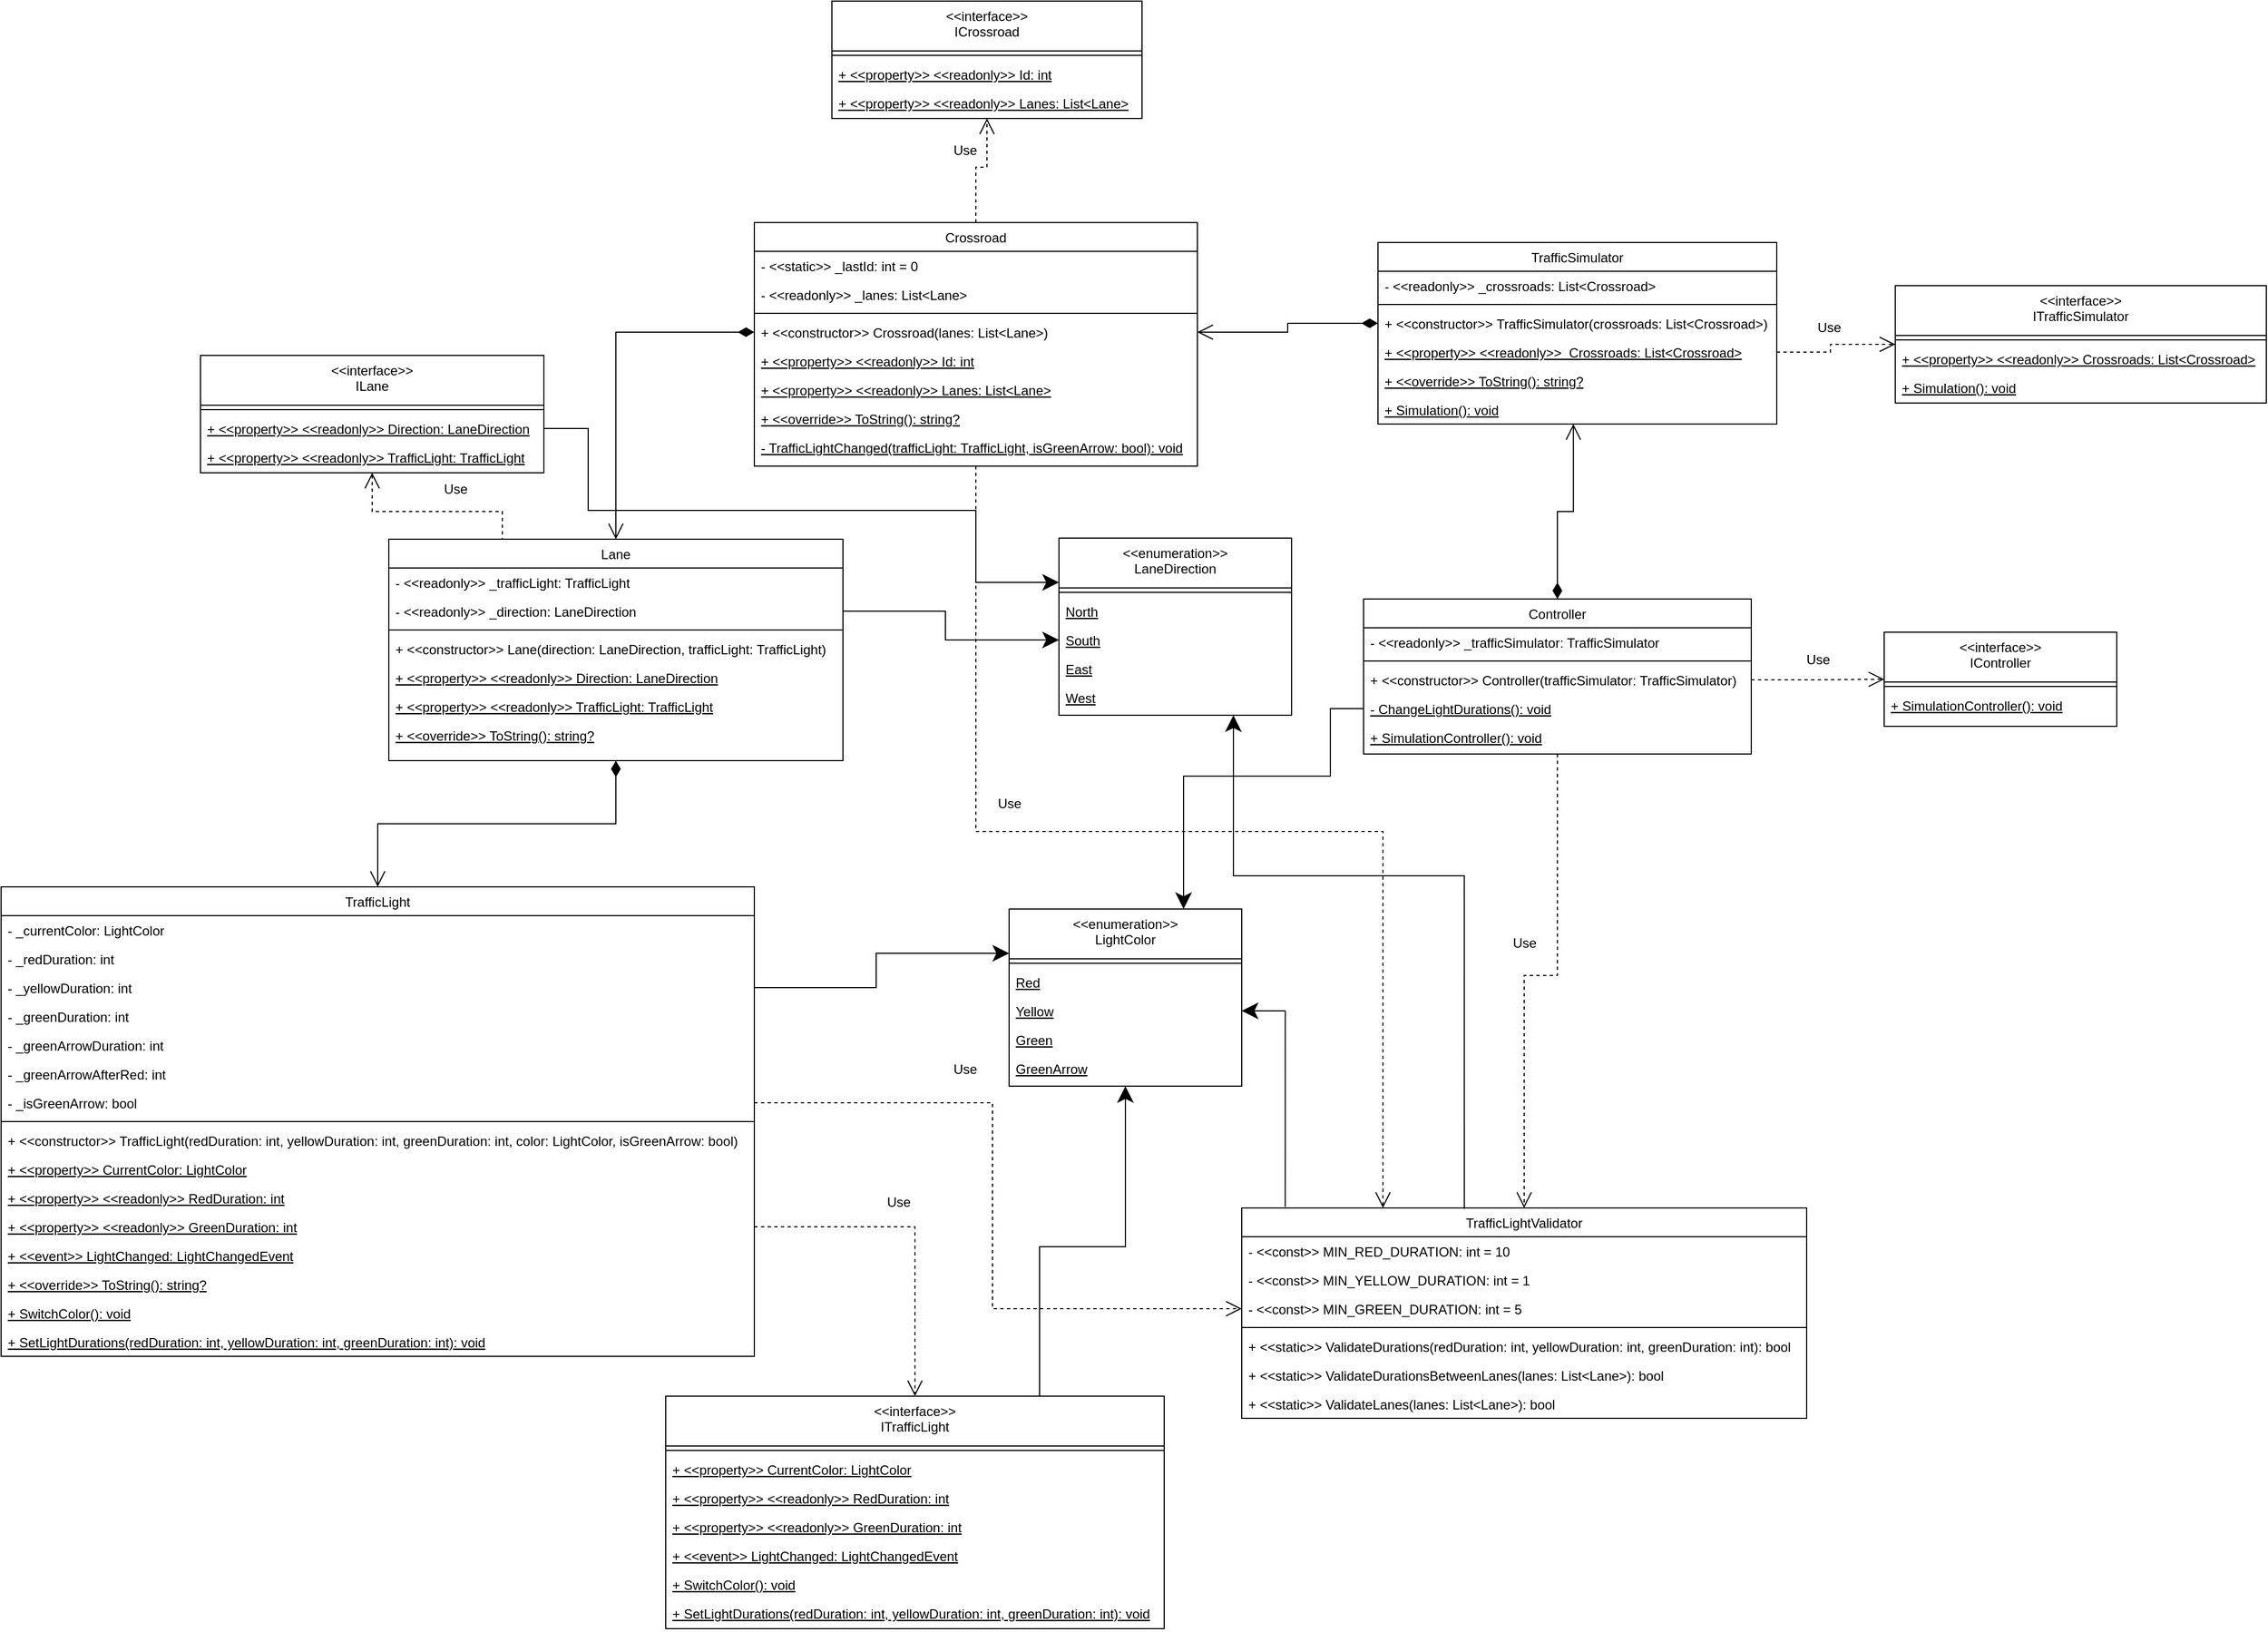 <mxfile version="21.3.2" type="device">
  <diagram id="C5RBs43oDa-KdzZeNtuy" name="Page-1">
    <mxGraphModel dx="3389" dy="2300" grid="1" gridSize="10" guides="1" tooltips="1" connect="1" arrows="1" fold="1" page="1" pageScale="1" pageWidth="827" pageHeight="1169" math="0" shadow="0">
      <root>
        <mxCell id="WIyWlLk6GJQsqaUBKTNV-0" />
        <mxCell id="WIyWlLk6GJQsqaUBKTNV-1" parent="WIyWlLk6GJQsqaUBKTNV-0" />
        <mxCell id="etwwqakSTGuI1UI_gnpn-98" style="edgeStyle=orthogonalEdgeStyle;rounded=0;orthogonalLoop=1;jettySize=auto;html=1;exitX=0.5;exitY=1;exitDx=0;exitDy=0;entryX=0.5;entryY=0;entryDx=0;entryDy=0;endSize=12;startSize=12;startArrow=diamondThin;startFill=1;endArrow=open;endFill=0;" edge="1" parent="WIyWlLk6GJQsqaUBKTNV-1" source="zkfFHV4jXpPFQw0GAbJ--0" target="etwwqakSTGuI1UI_gnpn-11">
          <mxGeometry relative="1" as="geometry" />
        </mxCell>
        <mxCell id="zkfFHV4jXpPFQw0GAbJ--0" value="Lane" style="swimlane;fontStyle=0;align=center;verticalAlign=top;childLayout=stackLayout;horizontal=1;startSize=26;horizontalStack=0;resizeParent=1;resizeLast=0;collapsible=1;marginBottom=0;rounded=0;shadow=0;strokeWidth=1;" parent="WIyWlLk6GJQsqaUBKTNV-1" vertex="1">
          <mxGeometry x="-840" y="426" width="410" height="200" as="geometry">
            <mxRectangle x="230" y="140" width="160" height="26" as="alternateBounds" />
          </mxGeometry>
        </mxCell>
        <mxCell id="etwwqakSTGuI1UI_gnpn-5" value="- &lt;&lt;readonly&gt;&gt; _trafficLight: TrafficLight" style="text;align=left;verticalAlign=top;spacingLeft=4;spacingRight=4;overflow=hidden;rotatable=0;points=[[0,0.5],[1,0.5]];portConstraint=eastwest;rounded=0;shadow=0;html=0;" vertex="1" parent="zkfFHV4jXpPFQw0GAbJ--0">
          <mxGeometry y="26" width="410" height="26" as="geometry" />
        </mxCell>
        <mxCell id="etwwqakSTGuI1UI_gnpn-6" value="- &lt;&lt;readonly&gt;&gt; _direction: LaneDirection" style="text;align=left;verticalAlign=top;spacingLeft=4;spacingRight=4;overflow=hidden;rotatable=0;points=[[0,0.5],[1,0.5]];portConstraint=eastwest;rounded=0;shadow=0;html=0;" vertex="1" parent="zkfFHV4jXpPFQw0GAbJ--0">
          <mxGeometry y="52" width="410" height="26" as="geometry" />
        </mxCell>
        <mxCell id="zkfFHV4jXpPFQw0GAbJ--4" value="" style="line;html=1;strokeWidth=1;align=left;verticalAlign=middle;spacingTop=-1;spacingLeft=3;spacingRight=3;rotatable=0;labelPosition=right;points=[];portConstraint=eastwest;" parent="zkfFHV4jXpPFQw0GAbJ--0" vertex="1">
          <mxGeometry y="78" width="410" height="8" as="geometry" />
        </mxCell>
        <mxCell id="etwwqakSTGuI1UI_gnpn-7" value="+ &lt;&lt;constructor&gt;&gt; Lane(direction: LaneDirection, trafficLight: TrafficLight)" style="text;align=left;verticalAlign=top;spacingLeft=4;spacingRight=4;overflow=hidden;rotatable=0;points=[[0,0.5],[1,0.5]];portConstraint=eastwest;" vertex="1" parent="zkfFHV4jXpPFQw0GAbJ--0">
          <mxGeometry y="86" width="410" height="26" as="geometry" />
        </mxCell>
        <mxCell id="etwwqakSTGuI1UI_gnpn-8" value="+ &lt;&lt;property&gt;&gt; &lt;&lt;readonly&gt;&gt; Direction: LaneDirection" style="text;align=left;verticalAlign=top;spacingLeft=4;spacingRight=4;overflow=hidden;rotatable=0;points=[[0,0.5],[1,0.5]];portConstraint=eastwest;fontStyle=4" vertex="1" parent="zkfFHV4jXpPFQw0GAbJ--0">
          <mxGeometry y="112" width="410" height="26" as="geometry" />
        </mxCell>
        <mxCell id="etwwqakSTGuI1UI_gnpn-9" value="+ &lt;&lt;property&gt;&gt; &lt;&lt;readonly&gt;&gt; TrafficLight: TrafficLight" style="text;align=left;verticalAlign=top;spacingLeft=4;spacingRight=4;overflow=hidden;rotatable=0;points=[[0,0.5],[1,0.5]];portConstraint=eastwest;fontStyle=4" vertex="1" parent="zkfFHV4jXpPFQw0GAbJ--0">
          <mxGeometry y="138" width="410" height="26" as="geometry" />
        </mxCell>
        <mxCell id="etwwqakSTGuI1UI_gnpn-10" value="+ &lt;&lt;override&gt;&gt; ToString(): string?" style="text;align=left;verticalAlign=top;spacingLeft=4;spacingRight=4;overflow=hidden;rotatable=0;points=[[0,0.5],[1,0.5]];portConstraint=eastwest;fontStyle=4" vertex="1" parent="zkfFHV4jXpPFQw0GAbJ--0">
          <mxGeometry y="164" width="410" height="26" as="geometry" />
        </mxCell>
        <mxCell id="etwwqakSTGuI1UI_gnpn-102" style="edgeStyle=orthogonalEdgeStyle;rounded=0;orthogonalLoop=1;jettySize=auto;html=1;exitX=0.5;exitY=1;exitDx=0;exitDy=0;entryX=0.25;entryY=0;entryDx=0;entryDy=0;dashed=1;endArrow=open;endFill=0;endSize=12;" edge="1" parent="WIyWlLk6GJQsqaUBKTNV-1" source="zkfFHV4jXpPFQw0GAbJ--6" target="etwwqakSTGuI1UI_gnpn-47">
          <mxGeometry relative="1" as="geometry" />
        </mxCell>
        <mxCell id="etwwqakSTGuI1UI_gnpn-118" style="edgeStyle=orthogonalEdgeStyle;rounded=0;orthogonalLoop=1;jettySize=auto;html=1;exitX=0.5;exitY=0;exitDx=0;exitDy=0;entryX=0.5;entryY=1;entryDx=0;entryDy=0;dashed=1;endArrow=open;endFill=0;endSize=12;startSize=12;" edge="1" parent="WIyWlLk6GJQsqaUBKTNV-1" source="zkfFHV4jXpPFQw0GAbJ--6" target="etwwqakSTGuI1UI_gnpn-61">
          <mxGeometry relative="1" as="geometry">
            <Array as="points">
              <mxPoint x="-310" y="90" />
              <mxPoint x="-300" y="90" />
            </Array>
          </mxGeometry>
        </mxCell>
        <mxCell id="zkfFHV4jXpPFQw0GAbJ--6" value="Crossroad" style="swimlane;fontStyle=0;align=center;verticalAlign=top;childLayout=stackLayout;horizontal=1;startSize=26;horizontalStack=0;resizeParent=1;resizeLast=0;collapsible=1;marginBottom=0;rounded=0;shadow=0;strokeWidth=1;" parent="WIyWlLk6GJQsqaUBKTNV-1" vertex="1">
          <mxGeometry x="-510" y="140" width="400" height="220" as="geometry">
            <mxRectangle x="130" y="380" width="160" height="26" as="alternateBounds" />
          </mxGeometry>
        </mxCell>
        <mxCell id="zkfFHV4jXpPFQw0GAbJ--7" value="- &lt;&lt;static&gt;&gt; _lastId: int = 0" style="text;align=left;verticalAlign=top;spacingLeft=4;spacingRight=4;overflow=hidden;rotatable=0;points=[[0,0.5],[1,0.5]];portConstraint=eastwest;" parent="zkfFHV4jXpPFQw0GAbJ--6" vertex="1">
          <mxGeometry y="26" width="400" height="26" as="geometry" />
        </mxCell>
        <mxCell id="zkfFHV4jXpPFQw0GAbJ--8" value="- &lt;&lt;readonly&gt;&gt; _lanes: List&lt;Lane&gt;" style="text;align=left;verticalAlign=top;spacingLeft=4;spacingRight=4;overflow=hidden;rotatable=0;points=[[0,0.5],[1,0.5]];portConstraint=eastwest;rounded=0;shadow=0;html=0;" parent="zkfFHV4jXpPFQw0GAbJ--6" vertex="1">
          <mxGeometry y="52" width="400" height="26" as="geometry" />
        </mxCell>
        <mxCell id="zkfFHV4jXpPFQw0GAbJ--9" value="" style="line;html=1;strokeWidth=1;align=left;verticalAlign=middle;spacingTop=-1;spacingLeft=3;spacingRight=3;rotatable=0;labelPosition=right;points=[];portConstraint=eastwest;" parent="zkfFHV4jXpPFQw0GAbJ--6" vertex="1">
          <mxGeometry y="78" width="400" height="8" as="geometry" />
        </mxCell>
        <mxCell id="zkfFHV4jXpPFQw0GAbJ--11" value="+ &lt;&lt;constructor&gt;&gt; Crossroad(lanes: List&lt;Lane&gt;)" style="text;align=left;verticalAlign=top;spacingLeft=4;spacingRight=4;overflow=hidden;rotatable=0;points=[[0,0.5],[1,0.5]];portConstraint=eastwest;" parent="zkfFHV4jXpPFQw0GAbJ--6" vertex="1">
          <mxGeometry y="86" width="400" height="26" as="geometry" />
        </mxCell>
        <mxCell id="zkfFHV4jXpPFQw0GAbJ--10" value="+ &lt;&lt;property&gt;&gt; &lt;&lt;readonly&gt;&gt; Id: int" style="text;align=left;verticalAlign=top;spacingLeft=4;spacingRight=4;overflow=hidden;rotatable=0;points=[[0,0.5],[1,0.5]];portConstraint=eastwest;fontStyle=4" parent="zkfFHV4jXpPFQw0GAbJ--6" vertex="1">
          <mxGeometry y="112" width="400" height="26" as="geometry" />
        </mxCell>
        <mxCell id="etwwqakSTGuI1UI_gnpn-1" value="+ &lt;&lt;property&gt;&gt; &lt;&lt;readonly&gt;&gt; Lanes: List&lt;Lane&gt;" style="text;align=left;verticalAlign=top;spacingLeft=4;spacingRight=4;overflow=hidden;rotatable=0;points=[[0,0.5],[1,0.5]];portConstraint=eastwest;fontStyle=4" vertex="1" parent="zkfFHV4jXpPFQw0GAbJ--6">
          <mxGeometry y="138" width="400" height="26" as="geometry" />
        </mxCell>
        <mxCell id="etwwqakSTGuI1UI_gnpn-2" value="+ &lt;&lt;override&gt;&gt; ToString(): string?" style="text;align=left;verticalAlign=top;spacingLeft=4;spacingRight=4;overflow=hidden;rotatable=0;points=[[0,0.5],[1,0.5]];portConstraint=eastwest;fontStyle=4" vertex="1" parent="zkfFHV4jXpPFQw0GAbJ--6">
          <mxGeometry y="164" width="400" height="26" as="geometry" />
        </mxCell>
        <mxCell id="etwwqakSTGuI1UI_gnpn-3" value="- TrafficLightChanged(trafficLight: TrafficLight, isGreenArrow: bool): void" style="text;align=left;verticalAlign=top;spacingLeft=4;spacingRight=4;overflow=hidden;rotatable=0;points=[[0,0.5],[1,0.5]];portConstraint=eastwest;fontStyle=4" vertex="1" parent="zkfFHV4jXpPFQw0GAbJ--6">
          <mxGeometry y="190" width="400" height="26" as="geometry" />
        </mxCell>
        <mxCell id="etwwqakSTGuI1UI_gnpn-11" value="TrafficLight" style="swimlane;fontStyle=0;align=center;verticalAlign=top;childLayout=stackLayout;horizontal=1;startSize=26;horizontalStack=0;resizeParent=1;resizeLast=0;collapsible=1;marginBottom=0;rounded=0;shadow=0;strokeWidth=1;" vertex="1" parent="WIyWlLk6GJQsqaUBKTNV-1">
          <mxGeometry x="-1190" y="740" width="680" height="424" as="geometry">
            <mxRectangle x="230" y="140" width="160" height="26" as="alternateBounds" />
          </mxGeometry>
        </mxCell>
        <mxCell id="etwwqakSTGuI1UI_gnpn-12" value="- _currentColor: LightColor" style="text;align=left;verticalAlign=top;spacingLeft=4;spacingRight=4;overflow=hidden;rotatable=0;points=[[0,0.5],[1,0.5]];portConstraint=eastwest;rounded=0;shadow=0;html=0;" vertex="1" parent="etwwqakSTGuI1UI_gnpn-11">
          <mxGeometry y="26" width="680" height="26" as="geometry" />
        </mxCell>
        <mxCell id="etwwqakSTGuI1UI_gnpn-21" value="- _redDuration: int" style="text;align=left;verticalAlign=top;spacingLeft=4;spacingRight=4;overflow=hidden;rotatable=0;points=[[0,0.5],[1,0.5]];portConstraint=eastwest;rounded=0;shadow=0;html=0;" vertex="1" parent="etwwqakSTGuI1UI_gnpn-11">
          <mxGeometry y="52" width="680" height="26" as="geometry" />
        </mxCell>
        <mxCell id="etwwqakSTGuI1UI_gnpn-19" value="- _yellowDuration: int" style="text;align=left;verticalAlign=top;spacingLeft=4;spacingRight=4;overflow=hidden;rotatable=0;points=[[0,0.5],[1,0.5]];portConstraint=eastwest;rounded=0;shadow=0;html=0;" vertex="1" parent="etwwqakSTGuI1UI_gnpn-11">
          <mxGeometry y="78" width="680" height="26" as="geometry" />
        </mxCell>
        <mxCell id="etwwqakSTGuI1UI_gnpn-20" value="- _greenDuration: int" style="text;align=left;verticalAlign=top;spacingLeft=4;spacingRight=4;overflow=hidden;rotatable=0;points=[[0,0.5],[1,0.5]];portConstraint=eastwest;rounded=0;shadow=0;html=0;" vertex="1" parent="etwwqakSTGuI1UI_gnpn-11">
          <mxGeometry y="104" width="680" height="26" as="geometry" />
        </mxCell>
        <mxCell id="etwwqakSTGuI1UI_gnpn-23" value="- _greenArrowDuration: int" style="text;align=left;verticalAlign=top;spacingLeft=4;spacingRight=4;overflow=hidden;rotatable=0;points=[[0,0.5],[1,0.5]];portConstraint=eastwest;rounded=0;shadow=0;html=0;" vertex="1" parent="etwwqakSTGuI1UI_gnpn-11">
          <mxGeometry y="130" width="680" height="26" as="geometry" />
        </mxCell>
        <mxCell id="etwwqakSTGuI1UI_gnpn-13" value="- _greenArrowAfterRed: int" style="text;align=left;verticalAlign=top;spacingLeft=4;spacingRight=4;overflow=hidden;rotatable=0;points=[[0,0.5],[1,0.5]];portConstraint=eastwest;rounded=0;shadow=0;html=0;" vertex="1" parent="etwwqakSTGuI1UI_gnpn-11">
          <mxGeometry y="156" width="680" height="26" as="geometry" />
        </mxCell>
        <mxCell id="etwwqakSTGuI1UI_gnpn-22" value="- _isGreenArrow: bool" style="text;align=left;verticalAlign=top;spacingLeft=4;spacingRight=4;overflow=hidden;rotatable=0;points=[[0,0.5],[1,0.5]];portConstraint=eastwest;rounded=0;shadow=0;html=0;" vertex="1" parent="etwwqakSTGuI1UI_gnpn-11">
          <mxGeometry y="182" width="680" height="26" as="geometry" />
        </mxCell>
        <mxCell id="etwwqakSTGuI1UI_gnpn-14" value="" style="line;html=1;strokeWidth=1;align=left;verticalAlign=middle;spacingTop=-1;spacingLeft=3;spacingRight=3;rotatable=0;labelPosition=right;points=[];portConstraint=eastwest;" vertex="1" parent="etwwqakSTGuI1UI_gnpn-11">
          <mxGeometry y="208" width="680" height="8" as="geometry" />
        </mxCell>
        <mxCell id="etwwqakSTGuI1UI_gnpn-15" value="+ &lt;&lt;constructor&gt;&gt; TrafficLight(redDuration: int, yellowDuration: int, greenDuration: int, color: LightColor, isGreenArrow: bool)" style="text;align=left;verticalAlign=top;spacingLeft=4;spacingRight=4;overflow=hidden;rotatable=0;points=[[0,0.5],[1,0.5]];portConstraint=eastwest;" vertex="1" parent="etwwqakSTGuI1UI_gnpn-11">
          <mxGeometry y="216" width="680" height="26" as="geometry" />
        </mxCell>
        <mxCell id="etwwqakSTGuI1UI_gnpn-16" value="+ &lt;&lt;property&gt;&gt; CurrentColor: LightColor" style="text;align=left;verticalAlign=top;spacingLeft=4;spacingRight=4;overflow=hidden;rotatable=0;points=[[0,0.5],[1,0.5]];portConstraint=eastwest;fontStyle=4" vertex="1" parent="etwwqakSTGuI1UI_gnpn-11">
          <mxGeometry y="242" width="680" height="26" as="geometry" />
        </mxCell>
        <mxCell id="etwwqakSTGuI1UI_gnpn-25" value="+ &lt;&lt;property&gt;&gt; &lt;&lt;readonly&gt;&gt; RedDuration: int" style="text;align=left;verticalAlign=top;spacingLeft=4;spacingRight=4;overflow=hidden;rotatable=0;points=[[0,0.5],[1,0.5]];portConstraint=eastwest;fontStyle=4" vertex="1" parent="etwwqakSTGuI1UI_gnpn-11">
          <mxGeometry y="268" width="680" height="26" as="geometry" />
        </mxCell>
        <mxCell id="etwwqakSTGuI1UI_gnpn-17" value="+ &lt;&lt;property&gt;&gt; &lt;&lt;readonly&gt;&gt; GreenDuration: int" style="text;align=left;verticalAlign=top;spacingLeft=4;spacingRight=4;overflow=hidden;rotatable=0;points=[[0,0.5],[1,0.5]];portConstraint=eastwest;fontStyle=4" vertex="1" parent="etwwqakSTGuI1UI_gnpn-11">
          <mxGeometry y="294" width="680" height="26" as="geometry" />
        </mxCell>
        <mxCell id="etwwqakSTGuI1UI_gnpn-26" value="+ &lt;&lt;event&gt;&gt; LightChanged: LightChangedEvent" style="text;align=left;verticalAlign=top;spacingLeft=4;spacingRight=4;overflow=hidden;rotatable=0;points=[[0,0.5],[1,0.5]];portConstraint=eastwest;fontStyle=4" vertex="1" parent="etwwqakSTGuI1UI_gnpn-11">
          <mxGeometry y="320" width="680" height="26" as="geometry" />
        </mxCell>
        <mxCell id="etwwqakSTGuI1UI_gnpn-18" value="+ &lt;&lt;override&gt;&gt; ToString(): string?" style="text;align=left;verticalAlign=top;spacingLeft=4;spacingRight=4;overflow=hidden;rotatable=0;points=[[0,0.5],[1,0.5]];portConstraint=eastwest;fontStyle=4" vertex="1" parent="etwwqakSTGuI1UI_gnpn-11">
          <mxGeometry y="346" width="680" height="26" as="geometry" />
        </mxCell>
        <mxCell id="etwwqakSTGuI1UI_gnpn-27" value="+ SwitchColor(): void" style="text;align=left;verticalAlign=top;spacingLeft=4;spacingRight=4;overflow=hidden;rotatable=0;points=[[0,0.5],[1,0.5]];portConstraint=eastwest;fontStyle=4" vertex="1" parent="etwwqakSTGuI1UI_gnpn-11">
          <mxGeometry y="372" width="680" height="26" as="geometry" />
        </mxCell>
        <mxCell id="etwwqakSTGuI1UI_gnpn-28" value="+ SetLightDurations(redDuration: int, yellowDuration: int, greenDuration: int): void" style="text;align=left;verticalAlign=top;spacingLeft=4;spacingRight=4;overflow=hidden;rotatable=0;points=[[0,0.5],[1,0.5]];portConstraint=eastwest;fontStyle=4" vertex="1" parent="etwwqakSTGuI1UI_gnpn-11">
          <mxGeometry y="398" width="680" height="26" as="geometry" />
        </mxCell>
        <mxCell id="etwwqakSTGuI1UI_gnpn-29" value="TrafficSimulator" style="swimlane;fontStyle=0;align=center;verticalAlign=top;childLayout=stackLayout;horizontal=1;startSize=26;horizontalStack=0;resizeParent=1;resizeLast=0;collapsible=1;marginBottom=0;rounded=0;shadow=0;strokeWidth=1;" vertex="1" parent="WIyWlLk6GJQsqaUBKTNV-1">
          <mxGeometry x="53" y="158" width="360" height="164" as="geometry">
            <mxRectangle x="230" y="140" width="160" height="26" as="alternateBounds" />
          </mxGeometry>
        </mxCell>
        <mxCell id="etwwqakSTGuI1UI_gnpn-30" value="- &lt;&lt;readonly&gt;&gt; _crossroads: List&lt;Crossroad&gt;" style="text;align=left;verticalAlign=top;spacingLeft=4;spacingRight=4;overflow=hidden;rotatable=0;points=[[0,0.5],[1,0.5]];portConstraint=eastwest;rounded=0;shadow=0;html=0;" vertex="1" parent="etwwqakSTGuI1UI_gnpn-29">
          <mxGeometry y="26" width="360" height="26" as="geometry" />
        </mxCell>
        <mxCell id="etwwqakSTGuI1UI_gnpn-32" value="" style="line;html=1;strokeWidth=1;align=left;verticalAlign=middle;spacingTop=-1;spacingLeft=3;spacingRight=3;rotatable=0;labelPosition=right;points=[];portConstraint=eastwest;" vertex="1" parent="etwwqakSTGuI1UI_gnpn-29">
          <mxGeometry y="52" width="360" height="8" as="geometry" />
        </mxCell>
        <mxCell id="etwwqakSTGuI1UI_gnpn-33" value="+ &lt;&lt;constructor&gt;&gt; TrafficSimulator(crossroads: List&lt;Crossroad&gt;)" style="text;align=left;verticalAlign=top;spacingLeft=4;spacingRight=4;overflow=hidden;rotatable=0;points=[[0,0.5],[1,0.5]];portConstraint=eastwest;" vertex="1" parent="etwwqakSTGuI1UI_gnpn-29">
          <mxGeometry y="60" width="360" height="26" as="geometry" />
        </mxCell>
        <mxCell id="etwwqakSTGuI1UI_gnpn-34" value="+ &lt;&lt;property&gt;&gt; &lt;&lt;readonly&gt;&gt;  Crossroads: List&lt;Crossroad&gt;" style="text;align=left;verticalAlign=top;spacingLeft=4;spacingRight=4;overflow=hidden;rotatable=0;points=[[0,0.5],[1,0.5]];portConstraint=eastwest;fontStyle=4" vertex="1" parent="etwwqakSTGuI1UI_gnpn-29">
          <mxGeometry y="86" width="360" height="26" as="geometry" />
        </mxCell>
        <mxCell id="etwwqakSTGuI1UI_gnpn-36" value="+ &lt;&lt;override&gt;&gt; ToString(): string?" style="text;align=left;verticalAlign=top;spacingLeft=4;spacingRight=4;overflow=hidden;rotatable=0;points=[[0,0.5],[1,0.5]];portConstraint=eastwest;fontStyle=4" vertex="1" parent="etwwqakSTGuI1UI_gnpn-29">
          <mxGeometry y="112" width="360" height="26" as="geometry" />
        </mxCell>
        <mxCell id="etwwqakSTGuI1UI_gnpn-38" value="+ Simulation(): void" style="text;align=left;verticalAlign=top;spacingLeft=4;spacingRight=4;overflow=hidden;rotatable=0;points=[[0,0.5],[1,0.5]];portConstraint=eastwest;fontStyle=4" vertex="1" parent="etwwqakSTGuI1UI_gnpn-29">
          <mxGeometry y="138" width="360" height="26" as="geometry" />
        </mxCell>
        <mxCell id="etwwqakSTGuI1UI_gnpn-105" style="edgeStyle=orthogonalEdgeStyle;rounded=0;orthogonalLoop=1;jettySize=auto;html=1;exitX=0.5;exitY=0;exitDx=0;exitDy=0;entryX=0.49;entryY=1;entryDx=0;entryDy=0;entryPerimeter=0;endSize=12;startSize=12;startArrow=diamondThin;startFill=1;endArrow=open;endFill=0;" edge="1" parent="WIyWlLk6GJQsqaUBKTNV-1" source="etwwqakSTGuI1UI_gnpn-39" target="etwwqakSTGuI1UI_gnpn-38">
          <mxGeometry relative="1" as="geometry" />
        </mxCell>
        <mxCell id="etwwqakSTGuI1UI_gnpn-106" style="edgeStyle=orthogonalEdgeStyle;rounded=0;orthogonalLoop=1;jettySize=auto;html=1;exitX=0.5;exitY=1;exitDx=0;exitDy=0;entryX=0.5;entryY=0;entryDx=0;entryDy=0;dashed=1;endArrow=open;endFill=0;endSize=12;" edge="1" parent="WIyWlLk6GJQsqaUBKTNV-1" source="etwwqakSTGuI1UI_gnpn-39" target="etwwqakSTGuI1UI_gnpn-47">
          <mxGeometry relative="1" as="geometry" />
        </mxCell>
        <mxCell id="etwwqakSTGuI1UI_gnpn-39" value="Controller" style="swimlane;fontStyle=0;align=center;verticalAlign=top;childLayout=stackLayout;horizontal=1;startSize=26;horizontalStack=0;resizeParent=1;resizeLast=0;collapsible=1;marginBottom=0;rounded=0;shadow=0;strokeWidth=1;" vertex="1" parent="WIyWlLk6GJQsqaUBKTNV-1">
          <mxGeometry x="40" y="480" width="350" height="140" as="geometry">
            <mxRectangle x="230" y="140" width="160" height="26" as="alternateBounds" />
          </mxGeometry>
        </mxCell>
        <mxCell id="etwwqakSTGuI1UI_gnpn-40" value="- &lt;&lt;readonly&gt;&gt; _trafficSimulator: TrafficSimulator" style="text;align=left;verticalAlign=top;spacingLeft=4;spacingRight=4;overflow=hidden;rotatable=0;points=[[0,0.5],[1,0.5]];portConstraint=eastwest;rounded=0;shadow=0;html=0;" vertex="1" parent="etwwqakSTGuI1UI_gnpn-39">
          <mxGeometry y="26" width="350" height="26" as="geometry" />
        </mxCell>
        <mxCell id="etwwqakSTGuI1UI_gnpn-41" value="" style="line;html=1;strokeWidth=1;align=left;verticalAlign=middle;spacingTop=-1;spacingLeft=3;spacingRight=3;rotatable=0;labelPosition=right;points=[];portConstraint=eastwest;" vertex="1" parent="etwwqakSTGuI1UI_gnpn-39">
          <mxGeometry y="52" width="350" height="8" as="geometry" />
        </mxCell>
        <mxCell id="etwwqakSTGuI1UI_gnpn-42" value="+ &lt;&lt;constructor&gt;&gt; Controller(trafficSimulator: TrafficSimulator)" style="text;align=left;verticalAlign=top;spacingLeft=4;spacingRight=4;overflow=hidden;rotatable=0;points=[[0,0.5],[1,0.5]];portConstraint=eastwest;" vertex="1" parent="etwwqakSTGuI1UI_gnpn-39">
          <mxGeometry y="60" width="350" height="26" as="geometry" />
        </mxCell>
        <mxCell id="etwwqakSTGuI1UI_gnpn-45" value="- ChangeLightDurations(): void" style="text;align=left;verticalAlign=top;spacingLeft=4;spacingRight=4;overflow=hidden;rotatable=0;points=[[0,0.5],[1,0.5]];portConstraint=eastwest;fontStyle=4" vertex="1" parent="etwwqakSTGuI1UI_gnpn-39">
          <mxGeometry y="86" width="350" height="26" as="geometry" />
        </mxCell>
        <mxCell id="etwwqakSTGuI1UI_gnpn-46" value="+ SimulationController(): void" style="text;align=left;verticalAlign=top;spacingLeft=4;spacingRight=4;overflow=hidden;rotatable=0;points=[[0,0.5],[1,0.5]];portConstraint=eastwest;fontStyle=4" vertex="1" parent="etwwqakSTGuI1UI_gnpn-39">
          <mxGeometry y="112" width="350" height="26" as="geometry" />
        </mxCell>
        <mxCell id="etwwqakSTGuI1UI_gnpn-47" value="TrafficLightValidator" style="swimlane;fontStyle=0;align=center;verticalAlign=top;childLayout=stackLayout;horizontal=1;startSize=26;horizontalStack=0;resizeParent=1;resizeLast=0;collapsible=1;marginBottom=0;rounded=0;shadow=0;strokeWidth=1;" vertex="1" parent="WIyWlLk6GJQsqaUBKTNV-1">
          <mxGeometry x="-70" y="1030" width="510" height="190" as="geometry">
            <mxRectangle x="230" y="140" width="160" height="26" as="alternateBounds" />
          </mxGeometry>
        </mxCell>
        <mxCell id="etwwqakSTGuI1UI_gnpn-48" value="- &lt;&lt;const&gt;&gt; MIN_RED_DURATION: int = 10" style="text;align=left;verticalAlign=top;spacingLeft=4;spacingRight=4;overflow=hidden;rotatable=0;points=[[0,0.5],[1,0.5]];portConstraint=eastwest;rounded=0;shadow=0;html=0;" vertex="1" parent="etwwqakSTGuI1UI_gnpn-47">
          <mxGeometry y="26" width="510" height="26" as="geometry" />
        </mxCell>
        <mxCell id="etwwqakSTGuI1UI_gnpn-54" value="- &lt;&lt;const&gt;&gt; MIN_YELLOW_DURATION: int = 1" style="text;align=left;verticalAlign=top;spacingLeft=4;spacingRight=4;overflow=hidden;rotatable=0;points=[[0,0.5],[1,0.5]];portConstraint=eastwest;rounded=0;shadow=0;html=0;" vertex="1" parent="etwwqakSTGuI1UI_gnpn-47">
          <mxGeometry y="52" width="510" height="26" as="geometry" />
        </mxCell>
        <mxCell id="etwwqakSTGuI1UI_gnpn-53" value="- &lt;&lt;const&gt;&gt; MIN_GREEN_DURATION: int = 5" style="text;align=left;verticalAlign=top;spacingLeft=4;spacingRight=4;overflow=hidden;rotatable=0;points=[[0,0.5],[1,0.5]];portConstraint=eastwest;rounded=0;shadow=0;html=0;" vertex="1" parent="etwwqakSTGuI1UI_gnpn-47">
          <mxGeometry y="78" width="510" height="26" as="geometry" />
        </mxCell>
        <mxCell id="etwwqakSTGuI1UI_gnpn-49" value="" style="line;html=1;strokeWidth=1;align=left;verticalAlign=middle;spacingTop=-1;spacingLeft=3;spacingRight=3;rotatable=0;labelPosition=right;points=[];portConstraint=eastwest;" vertex="1" parent="etwwqakSTGuI1UI_gnpn-47">
          <mxGeometry y="104" width="510" height="8" as="geometry" />
        </mxCell>
        <mxCell id="etwwqakSTGuI1UI_gnpn-50" value="+ &lt;&lt;static&gt;&gt; ValidateDurations(redDuration: int, yellowDuration: int, greenDuration: int): bool" style="text;align=left;verticalAlign=top;spacingLeft=4;spacingRight=4;overflow=hidden;rotatable=0;points=[[0,0.5],[1,0.5]];portConstraint=eastwest;" vertex="1" parent="etwwqakSTGuI1UI_gnpn-47">
          <mxGeometry y="112" width="510" height="26" as="geometry" />
        </mxCell>
        <mxCell id="etwwqakSTGuI1UI_gnpn-55" value="+ &lt;&lt;static&gt;&gt; ValidateDurationsBetweenLanes(lanes: List&lt;Lane&gt;): bool" style="text;align=left;verticalAlign=top;spacingLeft=4;spacingRight=4;overflow=hidden;rotatable=0;points=[[0,0.5],[1,0.5]];portConstraint=eastwest;" vertex="1" parent="etwwqakSTGuI1UI_gnpn-47">
          <mxGeometry y="138" width="510" height="26" as="geometry" />
        </mxCell>
        <mxCell id="etwwqakSTGuI1UI_gnpn-56" value="+ &lt;&lt;static&gt;&gt; ValidateLanes(lanes: List&lt;Lane&gt;): bool" style="text;align=left;verticalAlign=top;spacingLeft=4;spacingRight=4;overflow=hidden;rotatable=0;points=[[0,0.5],[1,0.5]];portConstraint=eastwest;" vertex="1" parent="etwwqakSTGuI1UI_gnpn-47">
          <mxGeometry y="164" width="510" height="26" as="geometry" />
        </mxCell>
        <mxCell id="etwwqakSTGuI1UI_gnpn-57" value="&lt;&lt;interface&gt;&gt;&#xa;IController" style="swimlane;fontStyle=0;align=center;verticalAlign=top;childLayout=stackLayout;horizontal=1;startSize=45;horizontalStack=0;resizeParent=1;resizeLast=0;collapsible=1;marginBottom=0;rounded=0;shadow=0;strokeWidth=1;" vertex="1" parent="WIyWlLk6GJQsqaUBKTNV-1">
          <mxGeometry x="510" y="510" width="210" height="85" as="geometry">
            <mxRectangle x="340" y="380" width="170" height="26" as="alternateBounds" />
          </mxGeometry>
        </mxCell>
        <mxCell id="etwwqakSTGuI1UI_gnpn-59" value="" style="line;html=1;strokeWidth=1;align=left;verticalAlign=middle;spacingTop=-1;spacingLeft=3;spacingRight=3;rotatable=0;labelPosition=right;points=[];portConstraint=eastwest;" vertex="1" parent="etwwqakSTGuI1UI_gnpn-57">
          <mxGeometry y="45" width="210" height="8" as="geometry" />
        </mxCell>
        <mxCell id="etwwqakSTGuI1UI_gnpn-60" value="+ SimulationController(): void" style="text;align=left;verticalAlign=top;spacingLeft=4;spacingRight=4;overflow=hidden;rotatable=0;points=[[0,0.5],[1,0.5]];portConstraint=eastwest;fontStyle=4" vertex="1" parent="etwwqakSTGuI1UI_gnpn-57">
          <mxGeometry y="53" width="210" height="26" as="geometry" />
        </mxCell>
        <mxCell id="etwwqakSTGuI1UI_gnpn-61" value="&lt;&lt;interface&gt;&gt;&#xa;ICrossroad" style="swimlane;fontStyle=0;align=center;verticalAlign=top;childLayout=stackLayout;horizontal=1;startSize=45;horizontalStack=0;resizeParent=1;resizeLast=0;collapsible=1;marginBottom=0;rounded=0;shadow=0;strokeWidth=1;" vertex="1" parent="WIyWlLk6GJQsqaUBKTNV-1">
          <mxGeometry x="-440" y="-60" width="280" height="106" as="geometry">
            <mxRectangle x="340" y="380" width="170" height="26" as="alternateBounds" />
          </mxGeometry>
        </mxCell>
        <mxCell id="etwwqakSTGuI1UI_gnpn-62" value="" style="line;html=1;strokeWidth=1;align=left;verticalAlign=middle;spacingTop=-1;spacingLeft=3;spacingRight=3;rotatable=0;labelPosition=right;points=[];portConstraint=eastwest;" vertex="1" parent="etwwqakSTGuI1UI_gnpn-61">
          <mxGeometry y="45" width="280" height="8" as="geometry" />
        </mxCell>
        <mxCell id="etwwqakSTGuI1UI_gnpn-64" value="+ &lt;&lt;property&gt;&gt; &lt;&lt;readonly&gt;&gt; Id: int" style="text;align=left;verticalAlign=top;spacingLeft=4;spacingRight=4;overflow=hidden;rotatable=0;points=[[0,0.5],[1,0.5]];portConstraint=eastwest;fontStyle=4" vertex="1" parent="etwwqakSTGuI1UI_gnpn-61">
          <mxGeometry y="53" width="280" height="26" as="geometry" />
        </mxCell>
        <mxCell id="etwwqakSTGuI1UI_gnpn-65" value="+ &lt;&lt;property&gt;&gt; &lt;&lt;readonly&gt;&gt; Lanes: List&lt;Lane&gt;" style="text;align=left;verticalAlign=top;spacingLeft=4;spacingRight=4;overflow=hidden;rotatable=0;points=[[0,0.5],[1,0.5]];portConstraint=eastwest;fontStyle=4" vertex="1" parent="etwwqakSTGuI1UI_gnpn-61">
          <mxGeometry y="79" width="280" height="26" as="geometry" />
        </mxCell>
        <mxCell id="etwwqakSTGuI1UI_gnpn-114" style="edgeStyle=orthogonalEdgeStyle;rounded=0;orthogonalLoop=1;jettySize=auto;html=1;exitX=0.5;exitY=1;exitDx=0;exitDy=0;entryX=0.25;entryY=0;entryDx=0;entryDy=0;endArrow=none;endFill=0;startArrow=open;startFill=0;dashed=1;endSize=12;startSize=12;" edge="1" parent="WIyWlLk6GJQsqaUBKTNV-1" source="etwwqakSTGuI1UI_gnpn-66" target="zkfFHV4jXpPFQw0GAbJ--0">
          <mxGeometry relative="1" as="geometry" />
        </mxCell>
        <mxCell id="etwwqakSTGuI1UI_gnpn-66" value="&lt;&lt;interface&gt;&gt;&#xa;ILane" style="swimlane;fontStyle=0;align=center;verticalAlign=top;childLayout=stackLayout;horizontal=1;startSize=45;horizontalStack=0;resizeParent=1;resizeLast=0;collapsible=1;marginBottom=0;rounded=0;shadow=0;strokeWidth=1;" vertex="1" parent="WIyWlLk6GJQsqaUBKTNV-1">
          <mxGeometry x="-1010" y="260" width="310" height="106" as="geometry">
            <mxRectangle x="340" y="380" width="170" height="26" as="alternateBounds" />
          </mxGeometry>
        </mxCell>
        <mxCell id="etwwqakSTGuI1UI_gnpn-67" value="" style="line;html=1;strokeWidth=1;align=left;verticalAlign=middle;spacingTop=-1;spacingLeft=3;spacingRight=3;rotatable=0;labelPosition=right;points=[];portConstraint=eastwest;" vertex="1" parent="etwwqakSTGuI1UI_gnpn-66">
          <mxGeometry y="45" width="310" height="8" as="geometry" />
        </mxCell>
        <mxCell id="etwwqakSTGuI1UI_gnpn-68" value="+ &lt;&lt;property&gt;&gt; &lt;&lt;readonly&gt;&gt; Direction: LaneDirection" style="text;align=left;verticalAlign=top;spacingLeft=4;spacingRight=4;overflow=hidden;rotatable=0;points=[[0,0.5],[1,0.5]];portConstraint=eastwest;fontStyle=4" vertex="1" parent="etwwqakSTGuI1UI_gnpn-66">
          <mxGeometry y="53" width="310" height="26" as="geometry" />
        </mxCell>
        <mxCell id="etwwqakSTGuI1UI_gnpn-69" value="+ &lt;&lt;property&gt;&gt; &lt;&lt;readonly&gt;&gt; TrafficLight: TrafficLight" style="text;align=left;verticalAlign=top;spacingLeft=4;spacingRight=4;overflow=hidden;rotatable=0;points=[[0,0.5],[1,0.5]];portConstraint=eastwest;fontStyle=4" vertex="1" parent="etwwqakSTGuI1UI_gnpn-66">
          <mxGeometry y="79" width="310" height="26" as="geometry" />
        </mxCell>
        <mxCell id="etwwqakSTGuI1UI_gnpn-125" style="edgeStyle=orthogonalEdgeStyle;rounded=0;orthogonalLoop=1;jettySize=auto;html=1;exitX=0.75;exitY=0;exitDx=0;exitDy=0;entryX=0.5;entryY=1;entryDx=0;entryDy=0;endSize=12;startSize=12;" edge="1" parent="WIyWlLk6GJQsqaUBKTNV-1" source="etwwqakSTGuI1UI_gnpn-70" target="etwwqakSTGuI1UI_gnpn-91">
          <mxGeometry relative="1" as="geometry" />
        </mxCell>
        <mxCell id="etwwqakSTGuI1UI_gnpn-70" value="&lt;&lt;interface&gt;&gt;&#xa;ITrafficLight" style="swimlane;fontStyle=0;align=center;verticalAlign=top;childLayout=stackLayout;horizontal=1;startSize=45;horizontalStack=0;resizeParent=1;resizeLast=0;collapsible=1;marginBottom=0;rounded=0;shadow=0;strokeWidth=1;" vertex="1" parent="WIyWlLk6GJQsqaUBKTNV-1">
          <mxGeometry x="-590" y="1200" width="450" height="210" as="geometry">
            <mxRectangle x="340" y="380" width="170" height="26" as="alternateBounds" />
          </mxGeometry>
        </mxCell>
        <mxCell id="etwwqakSTGuI1UI_gnpn-71" value="" style="line;html=1;strokeWidth=1;align=left;verticalAlign=middle;spacingTop=-1;spacingLeft=3;spacingRight=3;rotatable=0;labelPosition=right;points=[];portConstraint=eastwest;" vertex="1" parent="etwwqakSTGuI1UI_gnpn-70">
          <mxGeometry y="45" width="450" height="8" as="geometry" />
        </mxCell>
        <mxCell id="etwwqakSTGuI1UI_gnpn-74" value="+ &lt;&lt;property&gt;&gt; CurrentColor: LightColor" style="text;align=left;verticalAlign=top;spacingLeft=4;spacingRight=4;overflow=hidden;rotatable=0;points=[[0,0.5],[1,0.5]];portConstraint=eastwest;fontStyle=4" vertex="1" parent="etwwqakSTGuI1UI_gnpn-70">
          <mxGeometry y="53" width="450" height="26" as="geometry" />
        </mxCell>
        <mxCell id="etwwqakSTGuI1UI_gnpn-75" value="+ &lt;&lt;property&gt;&gt; &lt;&lt;readonly&gt;&gt; RedDuration: int" style="text;align=left;verticalAlign=top;spacingLeft=4;spacingRight=4;overflow=hidden;rotatable=0;points=[[0,0.5],[1,0.5]];portConstraint=eastwest;fontStyle=4" vertex="1" parent="etwwqakSTGuI1UI_gnpn-70">
          <mxGeometry y="79" width="450" height="26" as="geometry" />
        </mxCell>
        <mxCell id="etwwqakSTGuI1UI_gnpn-76" value="+ &lt;&lt;property&gt;&gt; &lt;&lt;readonly&gt;&gt; GreenDuration: int" style="text;align=left;verticalAlign=top;spacingLeft=4;spacingRight=4;overflow=hidden;rotatable=0;points=[[0,0.5],[1,0.5]];portConstraint=eastwest;fontStyle=4" vertex="1" parent="etwwqakSTGuI1UI_gnpn-70">
          <mxGeometry y="105" width="450" height="26" as="geometry" />
        </mxCell>
        <mxCell id="etwwqakSTGuI1UI_gnpn-77" value="+ &lt;&lt;event&gt;&gt; LightChanged: LightChangedEvent" style="text;align=left;verticalAlign=top;spacingLeft=4;spacingRight=4;overflow=hidden;rotatable=0;points=[[0,0.5],[1,0.5]];portConstraint=eastwest;fontStyle=4" vertex="1" parent="etwwqakSTGuI1UI_gnpn-70">
          <mxGeometry y="131" width="450" height="26" as="geometry" />
        </mxCell>
        <mxCell id="etwwqakSTGuI1UI_gnpn-78" value="+ SwitchColor(): void" style="text;align=left;verticalAlign=top;spacingLeft=4;spacingRight=4;overflow=hidden;rotatable=0;points=[[0,0.5],[1,0.5]];portConstraint=eastwest;fontStyle=4" vertex="1" parent="etwwqakSTGuI1UI_gnpn-70">
          <mxGeometry y="157" width="450" height="26" as="geometry" />
        </mxCell>
        <mxCell id="etwwqakSTGuI1UI_gnpn-79" value="+ SetLightDurations(redDuration: int, yellowDuration: int, greenDuration: int): void" style="text;align=left;verticalAlign=top;spacingLeft=4;spacingRight=4;overflow=hidden;rotatable=0;points=[[0,0.5],[1,0.5]];portConstraint=eastwest;fontStyle=4" vertex="1" parent="etwwqakSTGuI1UI_gnpn-70">
          <mxGeometry y="183" width="450" height="26" as="geometry" />
        </mxCell>
        <mxCell id="etwwqakSTGuI1UI_gnpn-80" value="&lt;&lt;interface&gt;&gt;&#xa;ITrafficSimulator" style="swimlane;fontStyle=0;align=center;verticalAlign=top;childLayout=stackLayout;horizontal=1;startSize=45;horizontalStack=0;resizeParent=1;resizeLast=0;collapsible=1;marginBottom=0;rounded=0;shadow=0;strokeWidth=1;" vertex="1" parent="WIyWlLk6GJQsqaUBKTNV-1">
          <mxGeometry x="520" y="197" width="335" height="106" as="geometry">
            <mxRectangle x="340" y="380" width="170" height="26" as="alternateBounds" />
          </mxGeometry>
        </mxCell>
        <mxCell id="etwwqakSTGuI1UI_gnpn-81" value="" style="line;html=1;strokeWidth=1;align=left;verticalAlign=middle;spacingTop=-1;spacingLeft=3;spacingRight=3;rotatable=0;labelPosition=right;points=[];portConstraint=eastwest;" vertex="1" parent="etwwqakSTGuI1UI_gnpn-80">
          <mxGeometry y="45" width="335" height="8" as="geometry" />
        </mxCell>
        <mxCell id="etwwqakSTGuI1UI_gnpn-82" value="+ &lt;&lt;property&gt;&gt; &lt;&lt;readonly&gt;&gt; Crossroads: List&lt;Crossroad&gt;" style="text;align=left;verticalAlign=top;spacingLeft=4;spacingRight=4;overflow=hidden;rotatable=0;points=[[0,0.5],[1,0.5]];portConstraint=eastwest;fontStyle=4" vertex="1" parent="etwwqakSTGuI1UI_gnpn-80">
          <mxGeometry y="53" width="335" height="26" as="geometry" />
        </mxCell>
        <mxCell id="etwwqakSTGuI1UI_gnpn-84" value="+ Simulation(): void" style="text;align=left;verticalAlign=top;spacingLeft=4;spacingRight=4;overflow=hidden;rotatable=0;points=[[0,0.5],[1,0.5]];portConstraint=eastwest;fontStyle=4" vertex="1" parent="etwwqakSTGuI1UI_gnpn-80">
          <mxGeometry y="79" width="335" height="26" as="geometry" />
        </mxCell>
        <mxCell id="etwwqakSTGuI1UI_gnpn-110" style="edgeStyle=orthogonalEdgeStyle;rounded=0;orthogonalLoop=1;jettySize=auto;html=1;exitX=0.75;exitY=1;exitDx=0;exitDy=0;entryX=0.394;entryY=0.004;entryDx=0;entryDy=0;entryPerimeter=0;endArrow=none;endFill=0;startArrow=classic;startFill=1;startSize=12;endSize=12;" edge="1" parent="WIyWlLk6GJQsqaUBKTNV-1" source="etwwqakSTGuI1UI_gnpn-85" target="etwwqakSTGuI1UI_gnpn-47">
          <mxGeometry relative="1" as="geometry">
            <Array as="points">
              <mxPoint x="-78" y="730" />
              <mxPoint x="131" y="730" />
            </Array>
          </mxGeometry>
        </mxCell>
        <mxCell id="etwwqakSTGuI1UI_gnpn-85" value="&lt;&lt;enumeration&gt;&gt;&#xa;LaneDirection" style="swimlane;fontStyle=0;align=center;verticalAlign=top;childLayout=stackLayout;horizontal=1;startSize=45;horizontalStack=0;resizeParent=1;resizeLast=0;collapsible=1;marginBottom=0;rounded=0;shadow=0;strokeWidth=1;" vertex="1" parent="WIyWlLk6GJQsqaUBKTNV-1">
          <mxGeometry x="-235" y="425" width="210" height="160" as="geometry">
            <mxRectangle x="340" y="380" width="170" height="26" as="alternateBounds" />
          </mxGeometry>
        </mxCell>
        <mxCell id="etwwqakSTGuI1UI_gnpn-86" value="" style="line;html=1;strokeWidth=1;align=left;verticalAlign=middle;spacingTop=-1;spacingLeft=3;spacingRight=3;rotatable=0;labelPosition=right;points=[];portConstraint=eastwest;" vertex="1" parent="etwwqakSTGuI1UI_gnpn-85">
          <mxGeometry y="45" width="210" height="8" as="geometry" />
        </mxCell>
        <mxCell id="etwwqakSTGuI1UI_gnpn-87" value="North" style="text;align=left;verticalAlign=top;spacingLeft=4;spacingRight=4;overflow=hidden;rotatable=0;points=[[0,0.5],[1,0.5]];portConstraint=eastwest;fontStyle=4" vertex="1" parent="etwwqakSTGuI1UI_gnpn-85">
          <mxGeometry y="53" width="210" height="26" as="geometry" />
        </mxCell>
        <mxCell id="etwwqakSTGuI1UI_gnpn-90" value="South" style="text;align=left;verticalAlign=top;spacingLeft=4;spacingRight=4;overflow=hidden;rotatable=0;points=[[0,0.5],[1,0.5]];portConstraint=eastwest;fontStyle=4" vertex="1" parent="etwwqakSTGuI1UI_gnpn-85">
          <mxGeometry y="79" width="210" height="26" as="geometry" />
        </mxCell>
        <mxCell id="etwwqakSTGuI1UI_gnpn-88" value="East" style="text;align=left;verticalAlign=top;spacingLeft=4;spacingRight=4;overflow=hidden;rotatable=0;points=[[0,0.5],[1,0.5]];portConstraint=eastwest;fontStyle=4" vertex="1" parent="etwwqakSTGuI1UI_gnpn-85">
          <mxGeometry y="105" width="210" height="26" as="geometry" />
        </mxCell>
        <mxCell id="etwwqakSTGuI1UI_gnpn-89" value="West" style="text;align=left;verticalAlign=top;spacingLeft=4;spacingRight=4;overflow=hidden;rotatable=0;points=[[0,0.5],[1,0.5]];portConstraint=eastwest;fontStyle=4" vertex="1" parent="etwwqakSTGuI1UI_gnpn-85">
          <mxGeometry y="131" width="210" height="26" as="geometry" />
        </mxCell>
        <mxCell id="etwwqakSTGuI1UI_gnpn-91" value="&lt;&lt;enumeration&gt;&gt;&#xa;LightColor" style="swimlane;fontStyle=0;align=center;verticalAlign=top;childLayout=stackLayout;horizontal=1;startSize=45;horizontalStack=0;resizeParent=1;resizeLast=0;collapsible=1;marginBottom=0;rounded=0;shadow=0;strokeWidth=1;" vertex="1" parent="WIyWlLk6GJQsqaUBKTNV-1">
          <mxGeometry x="-280" y="760" width="210" height="160" as="geometry">
            <mxRectangle x="340" y="380" width="170" height="26" as="alternateBounds" />
          </mxGeometry>
        </mxCell>
        <mxCell id="etwwqakSTGuI1UI_gnpn-92" value="" style="line;html=1;strokeWidth=1;align=left;verticalAlign=middle;spacingTop=-1;spacingLeft=3;spacingRight=3;rotatable=0;labelPosition=right;points=[];portConstraint=eastwest;" vertex="1" parent="etwwqakSTGuI1UI_gnpn-91">
          <mxGeometry y="45" width="210" height="8" as="geometry" />
        </mxCell>
        <mxCell id="etwwqakSTGuI1UI_gnpn-93" value="Red" style="text;align=left;verticalAlign=top;spacingLeft=4;spacingRight=4;overflow=hidden;rotatable=0;points=[[0,0.5],[1,0.5]];portConstraint=eastwest;fontStyle=4" vertex="1" parent="etwwqakSTGuI1UI_gnpn-91">
          <mxGeometry y="53" width="210" height="26" as="geometry" />
        </mxCell>
        <mxCell id="etwwqakSTGuI1UI_gnpn-94" value="Yellow" style="text;align=left;verticalAlign=top;spacingLeft=4;spacingRight=4;overflow=hidden;rotatable=0;points=[[0,0.5],[1,0.5]];portConstraint=eastwest;fontStyle=4" vertex="1" parent="etwwqakSTGuI1UI_gnpn-91">
          <mxGeometry y="79" width="210" height="26" as="geometry" />
        </mxCell>
        <mxCell id="etwwqakSTGuI1UI_gnpn-95" value="Green" style="text;align=left;verticalAlign=top;spacingLeft=4;spacingRight=4;overflow=hidden;rotatable=0;points=[[0,0.5],[1,0.5]];portConstraint=eastwest;fontStyle=4" vertex="1" parent="etwwqakSTGuI1UI_gnpn-91">
          <mxGeometry y="105" width="210" height="26" as="geometry" />
        </mxCell>
        <mxCell id="etwwqakSTGuI1UI_gnpn-96" value="GreenArrow" style="text;align=left;verticalAlign=top;spacingLeft=4;spacingRight=4;overflow=hidden;rotatable=0;points=[[0,0.5],[1,0.5]];portConstraint=eastwest;fontStyle=4" vertex="1" parent="etwwqakSTGuI1UI_gnpn-91">
          <mxGeometry y="131" width="210" height="26" as="geometry" />
        </mxCell>
        <mxCell id="etwwqakSTGuI1UI_gnpn-97" style="edgeStyle=orthogonalEdgeStyle;rounded=0;orthogonalLoop=1;jettySize=auto;html=1;entryX=0.5;entryY=0;entryDx=0;entryDy=0;endArrow=open;endFill=0;startArrow=diamondThin;startFill=1;startSize=12;endSize=12;exitX=0;exitY=0.5;exitDx=0;exitDy=0;" edge="1" parent="WIyWlLk6GJQsqaUBKTNV-1" source="zkfFHV4jXpPFQw0GAbJ--11" target="zkfFHV4jXpPFQw0GAbJ--0">
          <mxGeometry relative="1" as="geometry">
            <mxPoint x="-540" y="230" as="sourcePoint" />
            <Array as="points">
              <mxPoint x="-635" y="239" />
            </Array>
          </mxGeometry>
        </mxCell>
        <mxCell id="etwwqakSTGuI1UI_gnpn-99" style="edgeStyle=orthogonalEdgeStyle;rounded=0;orthogonalLoop=1;jettySize=auto;html=1;exitX=0;exitY=0.5;exitDx=0;exitDy=0;entryX=1;entryY=0.5;entryDx=0;entryDy=0;endSize=12;startSize=12;endArrow=open;endFill=0;startArrow=diamondThin;startFill=1;" edge="1" parent="WIyWlLk6GJQsqaUBKTNV-1" source="etwwqakSTGuI1UI_gnpn-33" target="zkfFHV4jXpPFQw0GAbJ--11">
          <mxGeometry relative="1" as="geometry" />
        </mxCell>
        <mxCell id="etwwqakSTGuI1UI_gnpn-100" style="edgeStyle=orthogonalEdgeStyle;rounded=0;orthogonalLoop=1;jettySize=auto;html=1;exitX=1;exitY=0.5;exitDx=0;exitDy=0;entryX=0;entryY=0.5;entryDx=0;entryDy=0;dashed=1;endSize=12;startSize=12;endArrow=open;endFill=0;" edge="1" parent="WIyWlLk6GJQsqaUBKTNV-1" source="etwwqakSTGuI1UI_gnpn-22" target="etwwqakSTGuI1UI_gnpn-53">
          <mxGeometry relative="1" as="geometry" />
        </mxCell>
        <mxCell id="etwwqakSTGuI1UI_gnpn-101" value="Use" style="text;html=1;align=center;verticalAlign=middle;resizable=0;points=[];autosize=1;strokeColor=none;fillColor=none;" vertex="1" parent="WIyWlLk6GJQsqaUBKTNV-1">
          <mxGeometry x="-340" y="890" width="40" height="30" as="geometry" />
        </mxCell>
        <mxCell id="etwwqakSTGuI1UI_gnpn-103" value="Use" style="text;html=1;align=center;verticalAlign=middle;resizable=0;points=[];autosize=1;strokeColor=none;fillColor=none;" vertex="1" parent="WIyWlLk6GJQsqaUBKTNV-1">
          <mxGeometry x="-300" y="650" width="40" height="30" as="geometry" />
        </mxCell>
        <mxCell id="etwwqakSTGuI1UI_gnpn-107" value="Use" style="text;html=1;align=center;verticalAlign=middle;resizable=0;points=[];autosize=1;strokeColor=none;fillColor=none;" vertex="1" parent="WIyWlLk6GJQsqaUBKTNV-1">
          <mxGeometry x="165" y="776" width="40" height="30" as="geometry" />
        </mxCell>
        <mxCell id="etwwqakSTGuI1UI_gnpn-108" style="edgeStyle=orthogonalEdgeStyle;rounded=0;orthogonalLoop=1;jettySize=auto;html=1;exitX=1;exitY=0.5;exitDx=0;exitDy=0;entryX=0.077;entryY=-0.005;entryDx=0;entryDy=0;entryPerimeter=0;startArrow=classic;startFill=1;endArrow=none;endFill=0;startSize=12;endSize=12;" edge="1" parent="WIyWlLk6GJQsqaUBKTNV-1" source="etwwqakSTGuI1UI_gnpn-94" target="etwwqakSTGuI1UI_gnpn-47">
          <mxGeometry relative="1" as="geometry" />
        </mxCell>
        <mxCell id="etwwqakSTGuI1UI_gnpn-109" style="edgeStyle=orthogonalEdgeStyle;rounded=0;orthogonalLoop=1;jettySize=auto;html=1;exitX=0;exitY=0.5;exitDx=0;exitDy=0;entryX=0.75;entryY=0;entryDx=0;entryDy=0;endSize=12;startSize=12;" edge="1" parent="WIyWlLk6GJQsqaUBKTNV-1" source="etwwqakSTGuI1UI_gnpn-45" target="etwwqakSTGuI1UI_gnpn-91">
          <mxGeometry relative="1" as="geometry">
            <Array as="points">
              <mxPoint x="10" y="579" />
              <mxPoint x="10" y="640" />
              <mxPoint x="-122" y="640" />
            </Array>
          </mxGeometry>
        </mxCell>
        <mxCell id="etwwqakSTGuI1UI_gnpn-111" style="edgeStyle=orthogonalEdgeStyle;rounded=0;orthogonalLoop=1;jettySize=auto;html=1;exitX=1;exitY=0.5;exitDx=0;exitDy=0;entryX=0;entryY=0.25;entryDx=0;entryDy=0;endSize=12;startSize=12;" edge="1" parent="WIyWlLk6GJQsqaUBKTNV-1" source="etwwqakSTGuI1UI_gnpn-19" target="etwwqakSTGuI1UI_gnpn-91">
          <mxGeometry relative="1" as="geometry">
            <mxPoint x="-287" y="842" as="targetPoint" />
          </mxGeometry>
        </mxCell>
        <mxCell id="etwwqakSTGuI1UI_gnpn-112" style="edgeStyle=orthogonalEdgeStyle;rounded=0;orthogonalLoop=1;jettySize=auto;html=1;exitX=1;exitY=0.5;exitDx=0;exitDy=0;entryX=0;entryY=0.5;entryDx=0;entryDy=0;endSize=12;startSize=12;" edge="1" parent="WIyWlLk6GJQsqaUBKTNV-1" source="etwwqakSTGuI1UI_gnpn-6" target="etwwqakSTGuI1UI_gnpn-90">
          <mxGeometry relative="1" as="geometry" />
        </mxCell>
        <mxCell id="etwwqakSTGuI1UI_gnpn-113" style="edgeStyle=orthogonalEdgeStyle;rounded=0;orthogonalLoop=1;jettySize=auto;html=1;exitX=1;exitY=0.5;exitDx=0;exitDy=0;entryX=0.5;entryY=0;entryDx=0;entryDy=0;dashed=1;endArrow=open;endFill=0;endSize=12;startSize=12;" edge="1" parent="WIyWlLk6GJQsqaUBKTNV-1" source="etwwqakSTGuI1UI_gnpn-17" target="etwwqakSTGuI1UI_gnpn-70">
          <mxGeometry relative="1" as="geometry" />
        </mxCell>
        <mxCell id="etwwqakSTGuI1UI_gnpn-115" value="Use" style="text;html=1;align=center;verticalAlign=middle;resizable=0;points=[];autosize=1;strokeColor=none;fillColor=none;" vertex="1" parent="WIyWlLk6GJQsqaUBKTNV-1">
          <mxGeometry x="-400" y="1010" width="40" height="30" as="geometry" />
        </mxCell>
        <mxCell id="etwwqakSTGuI1UI_gnpn-116" value="Use" style="text;html=1;align=center;verticalAlign=middle;resizable=0;points=[];autosize=1;strokeColor=none;fillColor=none;" vertex="1" parent="WIyWlLk6GJQsqaUBKTNV-1">
          <mxGeometry x="-800" y="366" width="40" height="30" as="geometry" />
        </mxCell>
        <mxCell id="etwwqakSTGuI1UI_gnpn-119" value="Use" style="text;html=1;align=center;verticalAlign=middle;resizable=0;points=[];autosize=1;strokeColor=none;fillColor=none;" vertex="1" parent="WIyWlLk6GJQsqaUBKTNV-1">
          <mxGeometry x="-340" y="60" width="40" height="30" as="geometry" />
        </mxCell>
        <mxCell id="etwwqakSTGuI1UI_gnpn-121" style="edgeStyle=orthogonalEdgeStyle;rounded=0;orthogonalLoop=1;jettySize=auto;html=1;exitX=1;exitY=0.5;exitDx=0;exitDy=0;entryX=0;entryY=0.5;entryDx=0;entryDy=0;dashed=1;endSize=12;startSize=12;endArrow=open;endFill=0;" edge="1" parent="WIyWlLk6GJQsqaUBKTNV-1" source="etwwqakSTGuI1UI_gnpn-34" target="etwwqakSTGuI1UI_gnpn-80">
          <mxGeometry relative="1" as="geometry" />
        </mxCell>
        <mxCell id="etwwqakSTGuI1UI_gnpn-122" style="edgeStyle=orthogonalEdgeStyle;rounded=0;orthogonalLoop=1;jettySize=auto;html=1;exitX=1;exitY=0.5;exitDx=0;exitDy=0;entryX=0;entryY=0.5;entryDx=0;entryDy=0;dashed=1;endArrow=open;endFill=0;endSize=12;startSize=12;" edge="1" parent="WIyWlLk6GJQsqaUBKTNV-1" source="etwwqakSTGuI1UI_gnpn-42" target="etwwqakSTGuI1UI_gnpn-57">
          <mxGeometry relative="1" as="geometry" />
        </mxCell>
        <mxCell id="etwwqakSTGuI1UI_gnpn-123" value="Use" style="text;html=1;align=center;verticalAlign=middle;resizable=0;points=[];autosize=1;strokeColor=none;fillColor=none;" vertex="1" parent="WIyWlLk6GJQsqaUBKTNV-1">
          <mxGeometry x="440" y="220" width="40" height="30" as="geometry" />
        </mxCell>
        <mxCell id="etwwqakSTGuI1UI_gnpn-124" value="Use" style="text;html=1;align=center;verticalAlign=middle;resizable=0;points=[];autosize=1;strokeColor=none;fillColor=none;" vertex="1" parent="WIyWlLk6GJQsqaUBKTNV-1">
          <mxGeometry x="430" y="520" width="40" height="30" as="geometry" />
        </mxCell>
        <mxCell id="etwwqakSTGuI1UI_gnpn-126" style="edgeStyle=orthogonalEdgeStyle;rounded=0;orthogonalLoop=1;jettySize=auto;html=1;exitX=1;exitY=0.5;exitDx=0;exitDy=0;entryX=0;entryY=0.25;entryDx=0;entryDy=0;endSize=12;startSize=12;" edge="1" parent="WIyWlLk6GJQsqaUBKTNV-1" source="etwwqakSTGuI1UI_gnpn-68" target="etwwqakSTGuI1UI_gnpn-85">
          <mxGeometry relative="1" as="geometry">
            <Array as="points">
              <mxPoint x="-660" y="326" />
              <mxPoint x="-660" y="400" />
              <mxPoint x="-310" y="400" />
              <mxPoint x="-310" y="465" />
            </Array>
          </mxGeometry>
        </mxCell>
      </root>
    </mxGraphModel>
  </diagram>
</mxfile>

